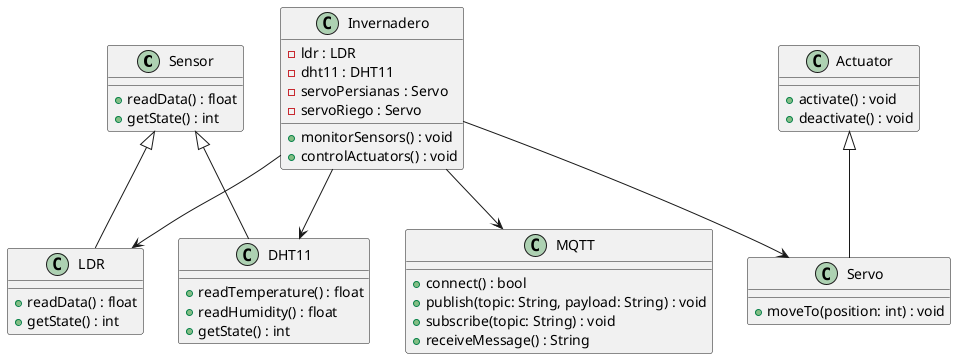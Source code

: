 @startuml
class Sensor {
  +readData() : float
  +getState() : int
}

class LDR {
  +readData() : float
  +getState() : int
}

class DHT11 {
  +readTemperature() : float
  +readHumidity() : float
  +getState() : int
}

class Actuator {
  +activate() : void
  +deactivate() : void
}

class Servo {
  +moveTo(position: int) : void
}

class Invernadero {
  -ldr : LDR
  -dht11 : DHT11
  -servoPersianas : Servo
  -servoRiego : Servo
  +monitorSensors() : void
  +controlActuators() : void
}

class MQTT {
  +connect() : bool
  +publish(topic: String, payload: String) : void
  +subscribe(topic: String) : void
  +receiveMessage() : String
}

Sensor <|-- LDR
Sensor <|-- DHT11
Actuator <|-- Servo
Invernadero --> LDR
Invernadero --> DHT11
Invernadero --> Servo
Invernadero --> MQTT
@enduml
